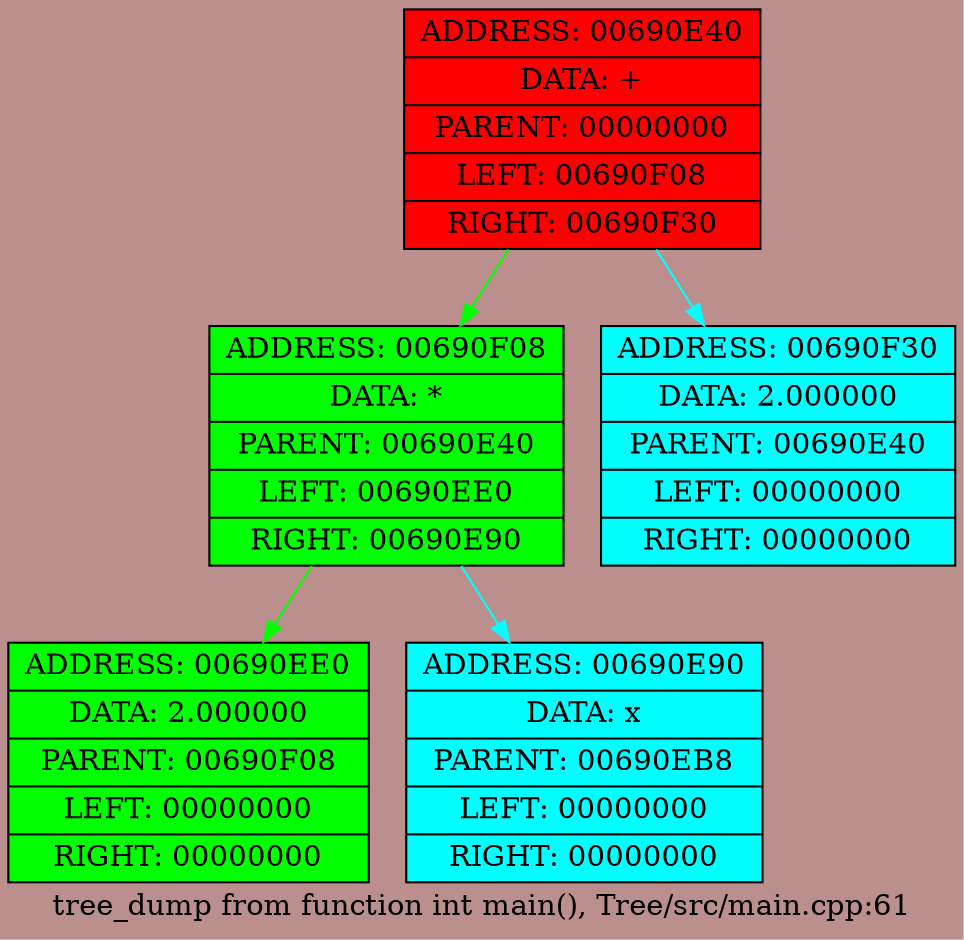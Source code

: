 digraph struct {bgcolor=RosyBrown rankdir = HR


label = "tree_dump from function int main(), Tree/src/main.cpp:61";
node0[shape=record, style=filled, fillcolor="red", label=" {ADDRESS: 00690E40 | DATA: + | PARENT: 00000000 | LEFT: 00690F08 | RIGHT: 00690F30}"];
node0->node1 [color = "lime"];
node1[shape=record, style=filled, fillcolor="lime", label=" {ADDRESS: 00690F08 | DATA: * | PARENT: 00690E40 | LEFT: 00690EE0 | RIGHT: 00690E90}"];
node1->node2 [color = "lime"];
node2[shape=record, style=filled, fillcolor="lime", label=" {ADDRESS: 00690EE0 | DATA: 2.000000 | PARENT: 00690F08 | LEFT: 00000000 | RIGHT: 00000000}"];
node1->node3 [color = "aqua"];
node3[shape=record, style=filled, fillcolor="aqua", label=" {ADDRESS: 00690E90 | DATA: x | PARENT: 00690EB8 | LEFT: 00000000 | RIGHT: 00000000}"];
node0->node4 [color = "aqua"];
node4[shape=record, style=filled, fillcolor="aqua", label=" {ADDRESS: 00690F30 | DATA: 2.000000 | PARENT: 00690E40 | LEFT: 00000000 | RIGHT: 00000000}"];


}